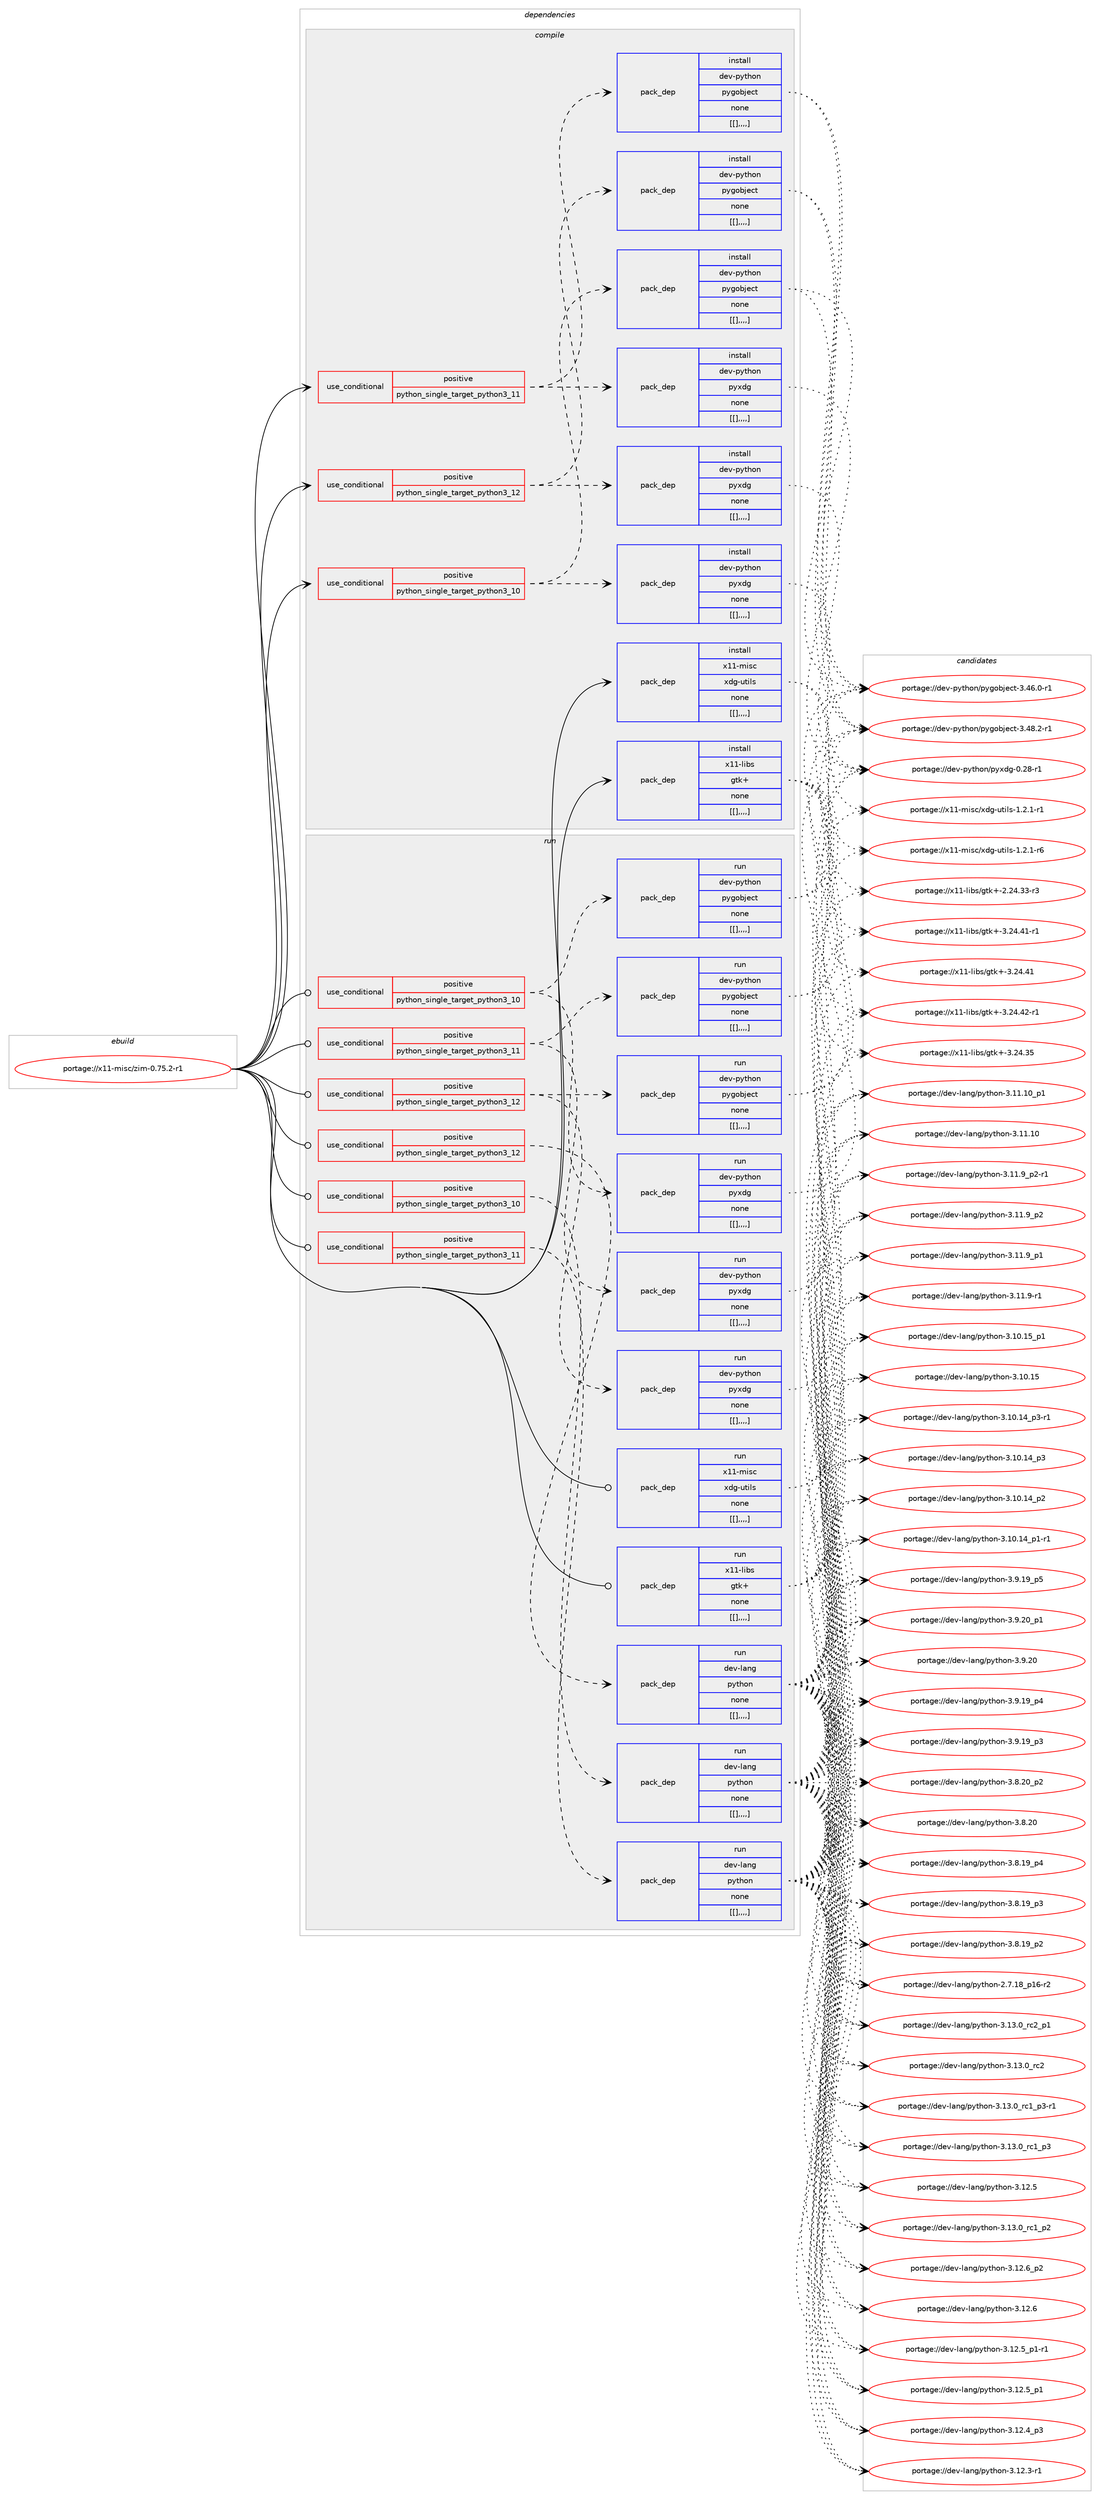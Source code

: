 digraph prolog {

# *************
# Graph options
# *************

newrank=true;
concentrate=true;
compound=true;
graph [rankdir=LR,fontname=Helvetica,fontsize=10,ranksep=1.5];#, ranksep=2.5, nodesep=0.2];
edge  [arrowhead=vee];
node  [fontname=Helvetica,fontsize=10];

# **********
# The ebuild
# **********

subgraph cluster_leftcol {
color=gray;
label=<<i>ebuild</i>>;
id [label="portage://x11-misc/zim-0.75.2-r1", color=red, width=4, href="../x11-misc/zim-0.75.2-r1.svg"];
}

# ****************
# The dependencies
# ****************

subgraph cluster_midcol {
color=gray;
label=<<i>dependencies</i>>;
subgraph cluster_compile {
fillcolor="#eeeeee";
style=filled;
label=<<i>compile</i>>;
subgraph cond128203 {
dependency478995 [label=<<TABLE BORDER="0" CELLBORDER="1" CELLSPACING="0" CELLPADDING="4"><TR><TD ROWSPAN="3" CELLPADDING="10">use_conditional</TD></TR><TR><TD>positive</TD></TR><TR><TD>python_single_target_python3_10</TD></TR></TABLE>>, shape=none, color=red];
subgraph pack347352 {
dependency478996 [label=<<TABLE BORDER="0" CELLBORDER="1" CELLSPACING="0" CELLPADDING="4" WIDTH="220"><TR><TD ROWSPAN="6" CELLPADDING="30">pack_dep</TD></TR><TR><TD WIDTH="110">install</TD></TR><TR><TD>dev-python</TD></TR><TR><TD>pygobject</TD></TR><TR><TD>none</TD></TR><TR><TD>[[],,,,]</TD></TR></TABLE>>, shape=none, color=blue];
}
dependency478995:e -> dependency478996:w [weight=20,style="dashed",arrowhead="vee"];
subgraph pack347353 {
dependency478997 [label=<<TABLE BORDER="0" CELLBORDER="1" CELLSPACING="0" CELLPADDING="4" WIDTH="220"><TR><TD ROWSPAN="6" CELLPADDING="30">pack_dep</TD></TR><TR><TD WIDTH="110">install</TD></TR><TR><TD>dev-python</TD></TR><TR><TD>pyxdg</TD></TR><TR><TD>none</TD></TR><TR><TD>[[],,,,]</TD></TR></TABLE>>, shape=none, color=blue];
}
dependency478995:e -> dependency478997:w [weight=20,style="dashed",arrowhead="vee"];
}
id:e -> dependency478995:w [weight=20,style="solid",arrowhead="vee"];
subgraph cond128204 {
dependency478998 [label=<<TABLE BORDER="0" CELLBORDER="1" CELLSPACING="0" CELLPADDING="4"><TR><TD ROWSPAN="3" CELLPADDING="10">use_conditional</TD></TR><TR><TD>positive</TD></TR><TR><TD>python_single_target_python3_11</TD></TR></TABLE>>, shape=none, color=red];
subgraph pack347354 {
dependency478999 [label=<<TABLE BORDER="0" CELLBORDER="1" CELLSPACING="0" CELLPADDING="4" WIDTH="220"><TR><TD ROWSPAN="6" CELLPADDING="30">pack_dep</TD></TR><TR><TD WIDTH="110">install</TD></TR><TR><TD>dev-python</TD></TR><TR><TD>pygobject</TD></TR><TR><TD>none</TD></TR><TR><TD>[[],,,,]</TD></TR></TABLE>>, shape=none, color=blue];
}
dependency478998:e -> dependency478999:w [weight=20,style="dashed",arrowhead="vee"];
subgraph pack347355 {
dependency479000 [label=<<TABLE BORDER="0" CELLBORDER="1" CELLSPACING="0" CELLPADDING="4" WIDTH="220"><TR><TD ROWSPAN="6" CELLPADDING="30">pack_dep</TD></TR><TR><TD WIDTH="110">install</TD></TR><TR><TD>dev-python</TD></TR><TR><TD>pyxdg</TD></TR><TR><TD>none</TD></TR><TR><TD>[[],,,,]</TD></TR></TABLE>>, shape=none, color=blue];
}
dependency478998:e -> dependency479000:w [weight=20,style="dashed",arrowhead="vee"];
}
id:e -> dependency478998:w [weight=20,style="solid",arrowhead="vee"];
subgraph cond128205 {
dependency479001 [label=<<TABLE BORDER="0" CELLBORDER="1" CELLSPACING="0" CELLPADDING="4"><TR><TD ROWSPAN="3" CELLPADDING="10">use_conditional</TD></TR><TR><TD>positive</TD></TR><TR><TD>python_single_target_python3_12</TD></TR></TABLE>>, shape=none, color=red];
subgraph pack347356 {
dependency479002 [label=<<TABLE BORDER="0" CELLBORDER="1" CELLSPACING="0" CELLPADDING="4" WIDTH="220"><TR><TD ROWSPAN="6" CELLPADDING="30">pack_dep</TD></TR><TR><TD WIDTH="110">install</TD></TR><TR><TD>dev-python</TD></TR><TR><TD>pygobject</TD></TR><TR><TD>none</TD></TR><TR><TD>[[],,,,]</TD></TR></TABLE>>, shape=none, color=blue];
}
dependency479001:e -> dependency479002:w [weight=20,style="dashed",arrowhead="vee"];
subgraph pack347357 {
dependency479003 [label=<<TABLE BORDER="0" CELLBORDER="1" CELLSPACING="0" CELLPADDING="4" WIDTH="220"><TR><TD ROWSPAN="6" CELLPADDING="30">pack_dep</TD></TR><TR><TD WIDTH="110">install</TD></TR><TR><TD>dev-python</TD></TR><TR><TD>pyxdg</TD></TR><TR><TD>none</TD></TR><TR><TD>[[],,,,]</TD></TR></TABLE>>, shape=none, color=blue];
}
dependency479001:e -> dependency479003:w [weight=20,style="dashed",arrowhead="vee"];
}
id:e -> dependency479001:w [weight=20,style="solid",arrowhead="vee"];
subgraph pack347358 {
dependency479004 [label=<<TABLE BORDER="0" CELLBORDER="1" CELLSPACING="0" CELLPADDING="4" WIDTH="220"><TR><TD ROWSPAN="6" CELLPADDING="30">pack_dep</TD></TR><TR><TD WIDTH="110">install</TD></TR><TR><TD>x11-libs</TD></TR><TR><TD>gtk+</TD></TR><TR><TD>none</TD></TR><TR><TD>[[],,,,]</TD></TR></TABLE>>, shape=none, color=blue];
}
id:e -> dependency479004:w [weight=20,style="solid",arrowhead="vee"];
subgraph pack347359 {
dependency479005 [label=<<TABLE BORDER="0" CELLBORDER="1" CELLSPACING="0" CELLPADDING="4" WIDTH="220"><TR><TD ROWSPAN="6" CELLPADDING="30">pack_dep</TD></TR><TR><TD WIDTH="110">install</TD></TR><TR><TD>x11-misc</TD></TR><TR><TD>xdg-utils</TD></TR><TR><TD>none</TD></TR><TR><TD>[[],,,,]</TD></TR></TABLE>>, shape=none, color=blue];
}
id:e -> dependency479005:w [weight=20,style="solid",arrowhead="vee"];
}
subgraph cluster_compileandrun {
fillcolor="#eeeeee";
style=filled;
label=<<i>compile and run</i>>;
}
subgraph cluster_run {
fillcolor="#eeeeee";
style=filled;
label=<<i>run</i>>;
subgraph cond128206 {
dependency479006 [label=<<TABLE BORDER="0" CELLBORDER="1" CELLSPACING="0" CELLPADDING="4"><TR><TD ROWSPAN="3" CELLPADDING="10">use_conditional</TD></TR><TR><TD>positive</TD></TR><TR><TD>python_single_target_python3_10</TD></TR></TABLE>>, shape=none, color=red];
subgraph pack347360 {
dependency479007 [label=<<TABLE BORDER="0" CELLBORDER="1" CELLSPACING="0" CELLPADDING="4" WIDTH="220"><TR><TD ROWSPAN="6" CELLPADDING="30">pack_dep</TD></TR><TR><TD WIDTH="110">run</TD></TR><TR><TD>dev-lang</TD></TR><TR><TD>python</TD></TR><TR><TD>none</TD></TR><TR><TD>[[],,,,]</TD></TR></TABLE>>, shape=none, color=blue];
}
dependency479006:e -> dependency479007:w [weight=20,style="dashed",arrowhead="vee"];
}
id:e -> dependency479006:w [weight=20,style="solid",arrowhead="odot"];
subgraph cond128207 {
dependency479008 [label=<<TABLE BORDER="0" CELLBORDER="1" CELLSPACING="0" CELLPADDING="4"><TR><TD ROWSPAN="3" CELLPADDING="10">use_conditional</TD></TR><TR><TD>positive</TD></TR><TR><TD>python_single_target_python3_10</TD></TR></TABLE>>, shape=none, color=red];
subgraph pack347361 {
dependency479009 [label=<<TABLE BORDER="0" CELLBORDER="1" CELLSPACING="0" CELLPADDING="4" WIDTH="220"><TR><TD ROWSPAN="6" CELLPADDING="30">pack_dep</TD></TR><TR><TD WIDTH="110">run</TD></TR><TR><TD>dev-python</TD></TR><TR><TD>pygobject</TD></TR><TR><TD>none</TD></TR><TR><TD>[[],,,,]</TD></TR></TABLE>>, shape=none, color=blue];
}
dependency479008:e -> dependency479009:w [weight=20,style="dashed",arrowhead="vee"];
subgraph pack347362 {
dependency479010 [label=<<TABLE BORDER="0" CELLBORDER="1" CELLSPACING="0" CELLPADDING="4" WIDTH="220"><TR><TD ROWSPAN="6" CELLPADDING="30">pack_dep</TD></TR><TR><TD WIDTH="110">run</TD></TR><TR><TD>dev-python</TD></TR><TR><TD>pyxdg</TD></TR><TR><TD>none</TD></TR><TR><TD>[[],,,,]</TD></TR></TABLE>>, shape=none, color=blue];
}
dependency479008:e -> dependency479010:w [weight=20,style="dashed",arrowhead="vee"];
}
id:e -> dependency479008:w [weight=20,style="solid",arrowhead="odot"];
subgraph cond128208 {
dependency479011 [label=<<TABLE BORDER="0" CELLBORDER="1" CELLSPACING="0" CELLPADDING="4"><TR><TD ROWSPAN="3" CELLPADDING="10">use_conditional</TD></TR><TR><TD>positive</TD></TR><TR><TD>python_single_target_python3_11</TD></TR></TABLE>>, shape=none, color=red];
subgraph pack347363 {
dependency479012 [label=<<TABLE BORDER="0" CELLBORDER="1" CELLSPACING="0" CELLPADDING="4" WIDTH="220"><TR><TD ROWSPAN="6" CELLPADDING="30">pack_dep</TD></TR><TR><TD WIDTH="110">run</TD></TR><TR><TD>dev-lang</TD></TR><TR><TD>python</TD></TR><TR><TD>none</TD></TR><TR><TD>[[],,,,]</TD></TR></TABLE>>, shape=none, color=blue];
}
dependency479011:e -> dependency479012:w [weight=20,style="dashed",arrowhead="vee"];
}
id:e -> dependency479011:w [weight=20,style="solid",arrowhead="odot"];
subgraph cond128209 {
dependency479013 [label=<<TABLE BORDER="0" CELLBORDER="1" CELLSPACING="0" CELLPADDING="4"><TR><TD ROWSPAN="3" CELLPADDING="10">use_conditional</TD></TR><TR><TD>positive</TD></TR><TR><TD>python_single_target_python3_11</TD></TR></TABLE>>, shape=none, color=red];
subgraph pack347364 {
dependency479014 [label=<<TABLE BORDER="0" CELLBORDER="1" CELLSPACING="0" CELLPADDING="4" WIDTH="220"><TR><TD ROWSPAN="6" CELLPADDING="30">pack_dep</TD></TR><TR><TD WIDTH="110">run</TD></TR><TR><TD>dev-python</TD></TR><TR><TD>pygobject</TD></TR><TR><TD>none</TD></TR><TR><TD>[[],,,,]</TD></TR></TABLE>>, shape=none, color=blue];
}
dependency479013:e -> dependency479014:w [weight=20,style="dashed",arrowhead="vee"];
subgraph pack347365 {
dependency479015 [label=<<TABLE BORDER="0" CELLBORDER="1" CELLSPACING="0" CELLPADDING="4" WIDTH="220"><TR><TD ROWSPAN="6" CELLPADDING="30">pack_dep</TD></TR><TR><TD WIDTH="110">run</TD></TR><TR><TD>dev-python</TD></TR><TR><TD>pyxdg</TD></TR><TR><TD>none</TD></TR><TR><TD>[[],,,,]</TD></TR></TABLE>>, shape=none, color=blue];
}
dependency479013:e -> dependency479015:w [weight=20,style="dashed",arrowhead="vee"];
}
id:e -> dependency479013:w [weight=20,style="solid",arrowhead="odot"];
subgraph cond128210 {
dependency479016 [label=<<TABLE BORDER="0" CELLBORDER="1" CELLSPACING="0" CELLPADDING="4"><TR><TD ROWSPAN="3" CELLPADDING="10">use_conditional</TD></TR><TR><TD>positive</TD></TR><TR><TD>python_single_target_python3_12</TD></TR></TABLE>>, shape=none, color=red];
subgraph pack347366 {
dependency479017 [label=<<TABLE BORDER="0" CELLBORDER="1" CELLSPACING="0" CELLPADDING="4" WIDTH="220"><TR><TD ROWSPAN="6" CELLPADDING="30">pack_dep</TD></TR><TR><TD WIDTH="110">run</TD></TR><TR><TD>dev-lang</TD></TR><TR><TD>python</TD></TR><TR><TD>none</TD></TR><TR><TD>[[],,,,]</TD></TR></TABLE>>, shape=none, color=blue];
}
dependency479016:e -> dependency479017:w [weight=20,style="dashed",arrowhead="vee"];
}
id:e -> dependency479016:w [weight=20,style="solid",arrowhead="odot"];
subgraph cond128211 {
dependency479018 [label=<<TABLE BORDER="0" CELLBORDER="1" CELLSPACING="0" CELLPADDING="4"><TR><TD ROWSPAN="3" CELLPADDING="10">use_conditional</TD></TR><TR><TD>positive</TD></TR><TR><TD>python_single_target_python3_12</TD></TR></TABLE>>, shape=none, color=red];
subgraph pack347367 {
dependency479019 [label=<<TABLE BORDER="0" CELLBORDER="1" CELLSPACING="0" CELLPADDING="4" WIDTH="220"><TR><TD ROWSPAN="6" CELLPADDING="30">pack_dep</TD></TR><TR><TD WIDTH="110">run</TD></TR><TR><TD>dev-python</TD></TR><TR><TD>pygobject</TD></TR><TR><TD>none</TD></TR><TR><TD>[[],,,,]</TD></TR></TABLE>>, shape=none, color=blue];
}
dependency479018:e -> dependency479019:w [weight=20,style="dashed",arrowhead="vee"];
subgraph pack347368 {
dependency479020 [label=<<TABLE BORDER="0" CELLBORDER="1" CELLSPACING="0" CELLPADDING="4" WIDTH="220"><TR><TD ROWSPAN="6" CELLPADDING="30">pack_dep</TD></TR><TR><TD WIDTH="110">run</TD></TR><TR><TD>dev-python</TD></TR><TR><TD>pyxdg</TD></TR><TR><TD>none</TD></TR><TR><TD>[[],,,,]</TD></TR></TABLE>>, shape=none, color=blue];
}
dependency479018:e -> dependency479020:w [weight=20,style="dashed",arrowhead="vee"];
}
id:e -> dependency479018:w [weight=20,style="solid",arrowhead="odot"];
subgraph pack347369 {
dependency479021 [label=<<TABLE BORDER="0" CELLBORDER="1" CELLSPACING="0" CELLPADDING="4" WIDTH="220"><TR><TD ROWSPAN="6" CELLPADDING="30">pack_dep</TD></TR><TR><TD WIDTH="110">run</TD></TR><TR><TD>x11-libs</TD></TR><TR><TD>gtk+</TD></TR><TR><TD>none</TD></TR><TR><TD>[[],,,,]</TD></TR></TABLE>>, shape=none, color=blue];
}
id:e -> dependency479021:w [weight=20,style="solid",arrowhead="odot"];
subgraph pack347370 {
dependency479022 [label=<<TABLE BORDER="0" CELLBORDER="1" CELLSPACING="0" CELLPADDING="4" WIDTH="220"><TR><TD ROWSPAN="6" CELLPADDING="30">pack_dep</TD></TR><TR><TD WIDTH="110">run</TD></TR><TR><TD>x11-misc</TD></TR><TR><TD>xdg-utils</TD></TR><TR><TD>none</TD></TR><TR><TD>[[],,,,]</TD></TR></TABLE>>, shape=none, color=blue];
}
id:e -> dependency479022:w [weight=20,style="solid",arrowhead="odot"];
}
}

# **************
# The candidates
# **************

subgraph cluster_choices {
rank=same;
color=gray;
label=<<i>candidates</i>>;

subgraph choice347352 {
color=black;
nodesep=1;
choice10010111845112121116104111110471121211031119810610199116455146525646504511449 [label="portage://dev-python/pygobject-3.48.2-r1", color=red, width=4,href="../dev-python/pygobject-3.48.2-r1.svg"];
choice10010111845112121116104111110471121211031119810610199116455146525446484511449 [label="portage://dev-python/pygobject-3.46.0-r1", color=red, width=4,href="../dev-python/pygobject-3.46.0-r1.svg"];
dependency478996:e -> choice10010111845112121116104111110471121211031119810610199116455146525646504511449:w [style=dotted,weight="100"];
dependency478996:e -> choice10010111845112121116104111110471121211031119810610199116455146525446484511449:w [style=dotted,weight="100"];
}
subgraph choice347353 {
color=black;
nodesep=1;
choice100101118451121211161041111104711212112010010345484650564511449 [label="portage://dev-python/pyxdg-0.28-r1", color=red, width=4,href="../dev-python/pyxdg-0.28-r1.svg"];
dependency478997:e -> choice100101118451121211161041111104711212112010010345484650564511449:w [style=dotted,weight="100"];
}
subgraph choice347354 {
color=black;
nodesep=1;
choice10010111845112121116104111110471121211031119810610199116455146525646504511449 [label="portage://dev-python/pygobject-3.48.2-r1", color=red, width=4,href="../dev-python/pygobject-3.48.2-r1.svg"];
choice10010111845112121116104111110471121211031119810610199116455146525446484511449 [label="portage://dev-python/pygobject-3.46.0-r1", color=red, width=4,href="../dev-python/pygobject-3.46.0-r1.svg"];
dependency478999:e -> choice10010111845112121116104111110471121211031119810610199116455146525646504511449:w [style=dotted,weight="100"];
dependency478999:e -> choice10010111845112121116104111110471121211031119810610199116455146525446484511449:w [style=dotted,weight="100"];
}
subgraph choice347355 {
color=black;
nodesep=1;
choice100101118451121211161041111104711212112010010345484650564511449 [label="portage://dev-python/pyxdg-0.28-r1", color=red, width=4,href="../dev-python/pyxdg-0.28-r1.svg"];
dependency479000:e -> choice100101118451121211161041111104711212112010010345484650564511449:w [style=dotted,weight="100"];
}
subgraph choice347356 {
color=black;
nodesep=1;
choice10010111845112121116104111110471121211031119810610199116455146525646504511449 [label="portage://dev-python/pygobject-3.48.2-r1", color=red, width=4,href="../dev-python/pygobject-3.48.2-r1.svg"];
choice10010111845112121116104111110471121211031119810610199116455146525446484511449 [label="portage://dev-python/pygobject-3.46.0-r1", color=red, width=4,href="../dev-python/pygobject-3.46.0-r1.svg"];
dependency479002:e -> choice10010111845112121116104111110471121211031119810610199116455146525646504511449:w [style=dotted,weight="100"];
dependency479002:e -> choice10010111845112121116104111110471121211031119810610199116455146525446484511449:w [style=dotted,weight="100"];
}
subgraph choice347357 {
color=black;
nodesep=1;
choice100101118451121211161041111104711212112010010345484650564511449 [label="portage://dev-python/pyxdg-0.28-r1", color=red, width=4,href="../dev-python/pyxdg-0.28-r1.svg"];
dependency479003:e -> choice100101118451121211161041111104711212112010010345484650564511449:w [style=dotted,weight="100"];
}
subgraph choice347358 {
color=black;
nodesep=1;
choice12049494510810598115471031161074345514650524652504511449 [label="portage://x11-libs/gtk+-3.24.42-r1", color=red, width=4,href="../x11-libs/gtk+-3.24.42-r1.svg"];
choice12049494510810598115471031161074345514650524652494511449 [label="portage://x11-libs/gtk+-3.24.41-r1", color=red, width=4,href="../x11-libs/gtk+-3.24.41-r1.svg"];
choice1204949451081059811547103116107434551465052465249 [label="portage://x11-libs/gtk+-3.24.41", color=red, width=4,href="../x11-libs/gtk+-3.24.41.svg"];
choice1204949451081059811547103116107434551465052465153 [label="portage://x11-libs/gtk+-3.24.35", color=red, width=4,href="../x11-libs/gtk+-3.24.35.svg"];
choice12049494510810598115471031161074345504650524651514511451 [label="portage://x11-libs/gtk+-2.24.33-r3", color=red, width=4,href="../x11-libs/gtk+-2.24.33-r3.svg"];
dependency479004:e -> choice12049494510810598115471031161074345514650524652504511449:w [style=dotted,weight="100"];
dependency479004:e -> choice12049494510810598115471031161074345514650524652494511449:w [style=dotted,weight="100"];
dependency479004:e -> choice1204949451081059811547103116107434551465052465249:w [style=dotted,weight="100"];
dependency479004:e -> choice1204949451081059811547103116107434551465052465153:w [style=dotted,weight="100"];
dependency479004:e -> choice12049494510810598115471031161074345504650524651514511451:w [style=dotted,weight="100"];
}
subgraph choice347359 {
color=black;
nodesep=1;
choice1204949451091051159947120100103451171161051081154549465046494511454 [label="portage://x11-misc/xdg-utils-1.2.1-r6", color=red, width=4,href="../x11-misc/xdg-utils-1.2.1-r6.svg"];
choice1204949451091051159947120100103451171161051081154549465046494511449 [label="portage://x11-misc/xdg-utils-1.2.1-r1", color=red, width=4,href="../x11-misc/xdg-utils-1.2.1-r1.svg"];
dependency479005:e -> choice1204949451091051159947120100103451171161051081154549465046494511454:w [style=dotted,weight="100"];
dependency479005:e -> choice1204949451091051159947120100103451171161051081154549465046494511449:w [style=dotted,weight="100"];
}
subgraph choice347360 {
color=black;
nodesep=1;
choice100101118451089711010347112121116104111110455146495146489511499509511249 [label="portage://dev-lang/python-3.13.0_rc2_p1", color=red, width=4,href="../dev-lang/python-3.13.0_rc2_p1.svg"];
choice10010111845108971101034711212111610411111045514649514648951149950 [label="portage://dev-lang/python-3.13.0_rc2", color=red, width=4,href="../dev-lang/python-3.13.0_rc2.svg"];
choice1001011184510897110103471121211161041111104551464951464895114994995112514511449 [label="portage://dev-lang/python-3.13.0_rc1_p3-r1", color=red, width=4,href="../dev-lang/python-3.13.0_rc1_p3-r1.svg"];
choice100101118451089711010347112121116104111110455146495146489511499499511251 [label="portage://dev-lang/python-3.13.0_rc1_p3", color=red, width=4,href="../dev-lang/python-3.13.0_rc1_p3.svg"];
choice100101118451089711010347112121116104111110455146495146489511499499511250 [label="portage://dev-lang/python-3.13.0_rc1_p2", color=red, width=4,href="../dev-lang/python-3.13.0_rc1_p2.svg"];
choice100101118451089711010347112121116104111110455146495046549511250 [label="portage://dev-lang/python-3.12.6_p2", color=red, width=4,href="../dev-lang/python-3.12.6_p2.svg"];
choice10010111845108971101034711212111610411111045514649504654 [label="portage://dev-lang/python-3.12.6", color=red, width=4,href="../dev-lang/python-3.12.6.svg"];
choice1001011184510897110103471121211161041111104551464950465395112494511449 [label="portage://dev-lang/python-3.12.5_p1-r1", color=red, width=4,href="../dev-lang/python-3.12.5_p1-r1.svg"];
choice100101118451089711010347112121116104111110455146495046539511249 [label="portage://dev-lang/python-3.12.5_p1", color=red, width=4,href="../dev-lang/python-3.12.5_p1.svg"];
choice10010111845108971101034711212111610411111045514649504653 [label="portage://dev-lang/python-3.12.5", color=red, width=4,href="../dev-lang/python-3.12.5.svg"];
choice100101118451089711010347112121116104111110455146495046529511251 [label="portage://dev-lang/python-3.12.4_p3", color=red, width=4,href="../dev-lang/python-3.12.4_p3.svg"];
choice100101118451089711010347112121116104111110455146495046514511449 [label="portage://dev-lang/python-3.12.3-r1", color=red, width=4,href="../dev-lang/python-3.12.3-r1.svg"];
choice10010111845108971101034711212111610411111045514649494649489511249 [label="portage://dev-lang/python-3.11.10_p1", color=red, width=4,href="../dev-lang/python-3.11.10_p1.svg"];
choice1001011184510897110103471121211161041111104551464949464948 [label="portage://dev-lang/python-3.11.10", color=red, width=4,href="../dev-lang/python-3.11.10.svg"];
choice1001011184510897110103471121211161041111104551464949465795112504511449 [label="portage://dev-lang/python-3.11.9_p2-r1", color=red, width=4,href="../dev-lang/python-3.11.9_p2-r1.svg"];
choice100101118451089711010347112121116104111110455146494946579511250 [label="portage://dev-lang/python-3.11.9_p2", color=red, width=4,href="../dev-lang/python-3.11.9_p2.svg"];
choice100101118451089711010347112121116104111110455146494946579511249 [label="portage://dev-lang/python-3.11.9_p1", color=red, width=4,href="../dev-lang/python-3.11.9_p1.svg"];
choice100101118451089711010347112121116104111110455146494946574511449 [label="portage://dev-lang/python-3.11.9-r1", color=red, width=4,href="../dev-lang/python-3.11.9-r1.svg"];
choice10010111845108971101034711212111610411111045514649484649539511249 [label="portage://dev-lang/python-3.10.15_p1", color=red, width=4,href="../dev-lang/python-3.10.15_p1.svg"];
choice1001011184510897110103471121211161041111104551464948464953 [label="portage://dev-lang/python-3.10.15", color=red, width=4,href="../dev-lang/python-3.10.15.svg"];
choice100101118451089711010347112121116104111110455146494846495295112514511449 [label="portage://dev-lang/python-3.10.14_p3-r1", color=red, width=4,href="../dev-lang/python-3.10.14_p3-r1.svg"];
choice10010111845108971101034711212111610411111045514649484649529511251 [label="portage://dev-lang/python-3.10.14_p3", color=red, width=4,href="../dev-lang/python-3.10.14_p3.svg"];
choice10010111845108971101034711212111610411111045514649484649529511250 [label="portage://dev-lang/python-3.10.14_p2", color=red, width=4,href="../dev-lang/python-3.10.14_p2.svg"];
choice100101118451089711010347112121116104111110455146494846495295112494511449 [label="portage://dev-lang/python-3.10.14_p1-r1", color=red, width=4,href="../dev-lang/python-3.10.14_p1-r1.svg"];
choice100101118451089711010347112121116104111110455146574650489511249 [label="portage://dev-lang/python-3.9.20_p1", color=red, width=4,href="../dev-lang/python-3.9.20_p1.svg"];
choice10010111845108971101034711212111610411111045514657465048 [label="portage://dev-lang/python-3.9.20", color=red, width=4,href="../dev-lang/python-3.9.20.svg"];
choice100101118451089711010347112121116104111110455146574649579511253 [label="portage://dev-lang/python-3.9.19_p5", color=red, width=4,href="../dev-lang/python-3.9.19_p5.svg"];
choice100101118451089711010347112121116104111110455146574649579511252 [label="portage://dev-lang/python-3.9.19_p4", color=red, width=4,href="../dev-lang/python-3.9.19_p4.svg"];
choice100101118451089711010347112121116104111110455146574649579511251 [label="portage://dev-lang/python-3.9.19_p3", color=red, width=4,href="../dev-lang/python-3.9.19_p3.svg"];
choice100101118451089711010347112121116104111110455146564650489511250 [label="portage://dev-lang/python-3.8.20_p2", color=red, width=4,href="../dev-lang/python-3.8.20_p2.svg"];
choice10010111845108971101034711212111610411111045514656465048 [label="portage://dev-lang/python-3.8.20", color=red, width=4,href="../dev-lang/python-3.8.20.svg"];
choice100101118451089711010347112121116104111110455146564649579511252 [label="portage://dev-lang/python-3.8.19_p4", color=red, width=4,href="../dev-lang/python-3.8.19_p4.svg"];
choice100101118451089711010347112121116104111110455146564649579511251 [label="portage://dev-lang/python-3.8.19_p3", color=red, width=4,href="../dev-lang/python-3.8.19_p3.svg"];
choice100101118451089711010347112121116104111110455146564649579511250 [label="portage://dev-lang/python-3.8.19_p2", color=red, width=4,href="../dev-lang/python-3.8.19_p2.svg"];
choice100101118451089711010347112121116104111110455046554649569511249544511450 [label="portage://dev-lang/python-2.7.18_p16-r2", color=red, width=4,href="../dev-lang/python-2.7.18_p16-r2.svg"];
dependency479007:e -> choice100101118451089711010347112121116104111110455146495146489511499509511249:w [style=dotted,weight="100"];
dependency479007:e -> choice10010111845108971101034711212111610411111045514649514648951149950:w [style=dotted,weight="100"];
dependency479007:e -> choice1001011184510897110103471121211161041111104551464951464895114994995112514511449:w [style=dotted,weight="100"];
dependency479007:e -> choice100101118451089711010347112121116104111110455146495146489511499499511251:w [style=dotted,weight="100"];
dependency479007:e -> choice100101118451089711010347112121116104111110455146495146489511499499511250:w [style=dotted,weight="100"];
dependency479007:e -> choice100101118451089711010347112121116104111110455146495046549511250:w [style=dotted,weight="100"];
dependency479007:e -> choice10010111845108971101034711212111610411111045514649504654:w [style=dotted,weight="100"];
dependency479007:e -> choice1001011184510897110103471121211161041111104551464950465395112494511449:w [style=dotted,weight="100"];
dependency479007:e -> choice100101118451089711010347112121116104111110455146495046539511249:w [style=dotted,weight="100"];
dependency479007:e -> choice10010111845108971101034711212111610411111045514649504653:w [style=dotted,weight="100"];
dependency479007:e -> choice100101118451089711010347112121116104111110455146495046529511251:w [style=dotted,weight="100"];
dependency479007:e -> choice100101118451089711010347112121116104111110455146495046514511449:w [style=dotted,weight="100"];
dependency479007:e -> choice10010111845108971101034711212111610411111045514649494649489511249:w [style=dotted,weight="100"];
dependency479007:e -> choice1001011184510897110103471121211161041111104551464949464948:w [style=dotted,weight="100"];
dependency479007:e -> choice1001011184510897110103471121211161041111104551464949465795112504511449:w [style=dotted,weight="100"];
dependency479007:e -> choice100101118451089711010347112121116104111110455146494946579511250:w [style=dotted,weight="100"];
dependency479007:e -> choice100101118451089711010347112121116104111110455146494946579511249:w [style=dotted,weight="100"];
dependency479007:e -> choice100101118451089711010347112121116104111110455146494946574511449:w [style=dotted,weight="100"];
dependency479007:e -> choice10010111845108971101034711212111610411111045514649484649539511249:w [style=dotted,weight="100"];
dependency479007:e -> choice1001011184510897110103471121211161041111104551464948464953:w [style=dotted,weight="100"];
dependency479007:e -> choice100101118451089711010347112121116104111110455146494846495295112514511449:w [style=dotted,weight="100"];
dependency479007:e -> choice10010111845108971101034711212111610411111045514649484649529511251:w [style=dotted,weight="100"];
dependency479007:e -> choice10010111845108971101034711212111610411111045514649484649529511250:w [style=dotted,weight="100"];
dependency479007:e -> choice100101118451089711010347112121116104111110455146494846495295112494511449:w [style=dotted,weight="100"];
dependency479007:e -> choice100101118451089711010347112121116104111110455146574650489511249:w [style=dotted,weight="100"];
dependency479007:e -> choice10010111845108971101034711212111610411111045514657465048:w [style=dotted,weight="100"];
dependency479007:e -> choice100101118451089711010347112121116104111110455146574649579511253:w [style=dotted,weight="100"];
dependency479007:e -> choice100101118451089711010347112121116104111110455146574649579511252:w [style=dotted,weight="100"];
dependency479007:e -> choice100101118451089711010347112121116104111110455146574649579511251:w [style=dotted,weight="100"];
dependency479007:e -> choice100101118451089711010347112121116104111110455146564650489511250:w [style=dotted,weight="100"];
dependency479007:e -> choice10010111845108971101034711212111610411111045514656465048:w [style=dotted,weight="100"];
dependency479007:e -> choice100101118451089711010347112121116104111110455146564649579511252:w [style=dotted,weight="100"];
dependency479007:e -> choice100101118451089711010347112121116104111110455146564649579511251:w [style=dotted,weight="100"];
dependency479007:e -> choice100101118451089711010347112121116104111110455146564649579511250:w [style=dotted,weight="100"];
dependency479007:e -> choice100101118451089711010347112121116104111110455046554649569511249544511450:w [style=dotted,weight="100"];
}
subgraph choice347361 {
color=black;
nodesep=1;
choice10010111845112121116104111110471121211031119810610199116455146525646504511449 [label="portage://dev-python/pygobject-3.48.2-r1", color=red, width=4,href="../dev-python/pygobject-3.48.2-r1.svg"];
choice10010111845112121116104111110471121211031119810610199116455146525446484511449 [label="portage://dev-python/pygobject-3.46.0-r1", color=red, width=4,href="../dev-python/pygobject-3.46.0-r1.svg"];
dependency479009:e -> choice10010111845112121116104111110471121211031119810610199116455146525646504511449:w [style=dotted,weight="100"];
dependency479009:e -> choice10010111845112121116104111110471121211031119810610199116455146525446484511449:w [style=dotted,weight="100"];
}
subgraph choice347362 {
color=black;
nodesep=1;
choice100101118451121211161041111104711212112010010345484650564511449 [label="portage://dev-python/pyxdg-0.28-r1", color=red, width=4,href="../dev-python/pyxdg-0.28-r1.svg"];
dependency479010:e -> choice100101118451121211161041111104711212112010010345484650564511449:w [style=dotted,weight="100"];
}
subgraph choice347363 {
color=black;
nodesep=1;
choice100101118451089711010347112121116104111110455146495146489511499509511249 [label="portage://dev-lang/python-3.13.0_rc2_p1", color=red, width=4,href="../dev-lang/python-3.13.0_rc2_p1.svg"];
choice10010111845108971101034711212111610411111045514649514648951149950 [label="portage://dev-lang/python-3.13.0_rc2", color=red, width=4,href="../dev-lang/python-3.13.0_rc2.svg"];
choice1001011184510897110103471121211161041111104551464951464895114994995112514511449 [label="portage://dev-lang/python-3.13.0_rc1_p3-r1", color=red, width=4,href="../dev-lang/python-3.13.0_rc1_p3-r1.svg"];
choice100101118451089711010347112121116104111110455146495146489511499499511251 [label="portage://dev-lang/python-3.13.0_rc1_p3", color=red, width=4,href="../dev-lang/python-3.13.0_rc1_p3.svg"];
choice100101118451089711010347112121116104111110455146495146489511499499511250 [label="portage://dev-lang/python-3.13.0_rc1_p2", color=red, width=4,href="../dev-lang/python-3.13.0_rc1_p2.svg"];
choice100101118451089711010347112121116104111110455146495046549511250 [label="portage://dev-lang/python-3.12.6_p2", color=red, width=4,href="../dev-lang/python-3.12.6_p2.svg"];
choice10010111845108971101034711212111610411111045514649504654 [label="portage://dev-lang/python-3.12.6", color=red, width=4,href="../dev-lang/python-3.12.6.svg"];
choice1001011184510897110103471121211161041111104551464950465395112494511449 [label="portage://dev-lang/python-3.12.5_p1-r1", color=red, width=4,href="../dev-lang/python-3.12.5_p1-r1.svg"];
choice100101118451089711010347112121116104111110455146495046539511249 [label="portage://dev-lang/python-3.12.5_p1", color=red, width=4,href="../dev-lang/python-3.12.5_p1.svg"];
choice10010111845108971101034711212111610411111045514649504653 [label="portage://dev-lang/python-3.12.5", color=red, width=4,href="../dev-lang/python-3.12.5.svg"];
choice100101118451089711010347112121116104111110455146495046529511251 [label="portage://dev-lang/python-3.12.4_p3", color=red, width=4,href="../dev-lang/python-3.12.4_p3.svg"];
choice100101118451089711010347112121116104111110455146495046514511449 [label="portage://dev-lang/python-3.12.3-r1", color=red, width=4,href="../dev-lang/python-3.12.3-r1.svg"];
choice10010111845108971101034711212111610411111045514649494649489511249 [label="portage://dev-lang/python-3.11.10_p1", color=red, width=4,href="../dev-lang/python-3.11.10_p1.svg"];
choice1001011184510897110103471121211161041111104551464949464948 [label="portage://dev-lang/python-3.11.10", color=red, width=4,href="../dev-lang/python-3.11.10.svg"];
choice1001011184510897110103471121211161041111104551464949465795112504511449 [label="portage://dev-lang/python-3.11.9_p2-r1", color=red, width=4,href="../dev-lang/python-3.11.9_p2-r1.svg"];
choice100101118451089711010347112121116104111110455146494946579511250 [label="portage://dev-lang/python-3.11.9_p2", color=red, width=4,href="../dev-lang/python-3.11.9_p2.svg"];
choice100101118451089711010347112121116104111110455146494946579511249 [label="portage://dev-lang/python-3.11.9_p1", color=red, width=4,href="../dev-lang/python-3.11.9_p1.svg"];
choice100101118451089711010347112121116104111110455146494946574511449 [label="portage://dev-lang/python-3.11.9-r1", color=red, width=4,href="../dev-lang/python-3.11.9-r1.svg"];
choice10010111845108971101034711212111610411111045514649484649539511249 [label="portage://dev-lang/python-3.10.15_p1", color=red, width=4,href="../dev-lang/python-3.10.15_p1.svg"];
choice1001011184510897110103471121211161041111104551464948464953 [label="portage://dev-lang/python-3.10.15", color=red, width=4,href="../dev-lang/python-3.10.15.svg"];
choice100101118451089711010347112121116104111110455146494846495295112514511449 [label="portage://dev-lang/python-3.10.14_p3-r1", color=red, width=4,href="../dev-lang/python-3.10.14_p3-r1.svg"];
choice10010111845108971101034711212111610411111045514649484649529511251 [label="portage://dev-lang/python-3.10.14_p3", color=red, width=4,href="../dev-lang/python-3.10.14_p3.svg"];
choice10010111845108971101034711212111610411111045514649484649529511250 [label="portage://dev-lang/python-3.10.14_p2", color=red, width=4,href="../dev-lang/python-3.10.14_p2.svg"];
choice100101118451089711010347112121116104111110455146494846495295112494511449 [label="portage://dev-lang/python-3.10.14_p1-r1", color=red, width=4,href="../dev-lang/python-3.10.14_p1-r1.svg"];
choice100101118451089711010347112121116104111110455146574650489511249 [label="portage://dev-lang/python-3.9.20_p1", color=red, width=4,href="../dev-lang/python-3.9.20_p1.svg"];
choice10010111845108971101034711212111610411111045514657465048 [label="portage://dev-lang/python-3.9.20", color=red, width=4,href="../dev-lang/python-3.9.20.svg"];
choice100101118451089711010347112121116104111110455146574649579511253 [label="portage://dev-lang/python-3.9.19_p5", color=red, width=4,href="../dev-lang/python-3.9.19_p5.svg"];
choice100101118451089711010347112121116104111110455146574649579511252 [label="portage://dev-lang/python-3.9.19_p4", color=red, width=4,href="../dev-lang/python-3.9.19_p4.svg"];
choice100101118451089711010347112121116104111110455146574649579511251 [label="portage://dev-lang/python-3.9.19_p3", color=red, width=4,href="../dev-lang/python-3.9.19_p3.svg"];
choice100101118451089711010347112121116104111110455146564650489511250 [label="portage://dev-lang/python-3.8.20_p2", color=red, width=4,href="../dev-lang/python-3.8.20_p2.svg"];
choice10010111845108971101034711212111610411111045514656465048 [label="portage://dev-lang/python-3.8.20", color=red, width=4,href="../dev-lang/python-3.8.20.svg"];
choice100101118451089711010347112121116104111110455146564649579511252 [label="portage://dev-lang/python-3.8.19_p4", color=red, width=4,href="../dev-lang/python-3.8.19_p4.svg"];
choice100101118451089711010347112121116104111110455146564649579511251 [label="portage://dev-lang/python-3.8.19_p3", color=red, width=4,href="../dev-lang/python-3.8.19_p3.svg"];
choice100101118451089711010347112121116104111110455146564649579511250 [label="portage://dev-lang/python-3.8.19_p2", color=red, width=4,href="../dev-lang/python-3.8.19_p2.svg"];
choice100101118451089711010347112121116104111110455046554649569511249544511450 [label="portage://dev-lang/python-2.7.18_p16-r2", color=red, width=4,href="../dev-lang/python-2.7.18_p16-r2.svg"];
dependency479012:e -> choice100101118451089711010347112121116104111110455146495146489511499509511249:w [style=dotted,weight="100"];
dependency479012:e -> choice10010111845108971101034711212111610411111045514649514648951149950:w [style=dotted,weight="100"];
dependency479012:e -> choice1001011184510897110103471121211161041111104551464951464895114994995112514511449:w [style=dotted,weight="100"];
dependency479012:e -> choice100101118451089711010347112121116104111110455146495146489511499499511251:w [style=dotted,weight="100"];
dependency479012:e -> choice100101118451089711010347112121116104111110455146495146489511499499511250:w [style=dotted,weight="100"];
dependency479012:e -> choice100101118451089711010347112121116104111110455146495046549511250:w [style=dotted,weight="100"];
dependency479012:e -> choice10010111845108971101034711212111610411111045514649504654:w [style=dotted,weight="100"];
dependency479012:e -> choice1001011184510897110103471121211161041111104551464950465395112494511449:w [style=dotted,weight="100"];
dependency479012:e -> choice100101118451089711010347112121116104111110455146495046539511249:w [style=dotted,weight="100"];
dependency479012:e -> choice10010111845108971101034711212111610411111045514649504653:w [style=dotted,weight="100"];
dependency479012:e -> choice100101118451089711010347112121116104111110455146495046529511251:w [style=dotted,weight="100"];
dependency479012:e -> choice100101118451089711010347112121116104111110455146495046514511449:w [style=dotted,weight="100"];
dependency479012:e -> choice10010111845108971101034711212111610411111045514649494649489511249:w [style=dotted,weight="100"];
dependency479012:e -> choice1001011184510897110103471121211161041111104551464949464948:w [style=dotted,weight="100"];
dependency479012:e -> choice1001011184510897110103471121211161041111104551464949465795112504511449:w [style=dotted,weight="100"];
dependency479012:e -> choice100101118451089711010347112121116104111110455146494946579511250:w [style=dotted,weight="100"];
dependency479012:e -> choice100101118451089711010347112121116104111110455146494946579511249:w [style=dotted,weight="100"];
dependency479012:e -> choice100101118451089711010347112121116104111110455146494946574511449:w [style=dotted,weight="100"];
dependency479012:e -> choice10010111845108971101034711212111610411111045514649484649539511249:w [style=dotted,weight="100"];
dependency479012:e -> choice1001011184510897110103471121211161041111104551464948464953:w [style=dotted,weight="100"];
dependency479012:e -> choice100101118451089711010347112121116104111110455146494846495295112514511449:w [style=dotted,weight="100"];
dependency479012:e -> choice10010111845108971101034711212111610411111045514649484649529511251:w [style=dotted,weight="100"];
dependency479012:e -> choice10010111845108971101034711212111610411111045514649484649529511250:w [style=dotted,weight="100"];
dependency479012:e -> choice100101118451089711010347112121116104111110455146494846495295112494511449:w [style=dotted,weight="100"];
dependency479012:e -> choice100101118451089711010347112121116104111110455146574650489511249:w [style=dotted,weight="100"];
dependency479012:e -> choice10010111845108971101034711212111610411111045514657465048:w [style=dotted,weight="100"];
dependency479012:e -> choice100101118451089711010347112121116104111110455146574649579511253:w [style=dotted,weight="100"];
dependency479012:e -> choice100101118451089711010347112121116104111110455146574649579511252:w [style=dotted,weight="100"];
dependency479012:e -> choice100101118451089711010347112121116104111110455146574649579511251:w [style=dotted,weight="100"];
dependency479012:e -> choice100101118451089711010347112121116104111110455146564650489511250:w [style=dotted,weight="100"];
dependency479012:e -> choice10010111845108971101034711212111610411111045514656465048:w [style=dotted,weight="100"];
dependency479012:e -> choice100101118451089711010347112121116104111110455146564649579511252:w [style=dotted,weight="100"];
dependency479012:e -> choice100101118451089711010347112121116104111110455146564649579511251:w [style=dotted,weight="100"];
dependency479012:e -> choice100101118451089711010347112121116104111110455146564649579511250:w [style=dotted,weight="100"];
dependency479012:e -> choice100101118451089711010347112121116104111110455046554649569511249544511450:w [style=dotted,weight="100"];
}
subgraph choice347364 {
color=black;
nodesep=1;
choice10010111845112121116104111110471121211031119810610199116455146525646504511449 [label="portage://dev-python/pygobject-3.48.2-r1", color=red, width=4,href="../dev-python/pygobject-3.48.2-r1.svg"];
choice10010111845112121116104111110471121211031119810610199116455146525446484511449 [label="portage://dev-python/pygobject-3.46.0-r1", color=red, width=4,href="../dev-python/pygobject-3.46.0-r1.svg"];
dependency479014:e -> choice10010111845112121116104111110471121211031119810610199116455146525646504511449:w [style=dotted,weight="100"];
dependency479014:e -> choice10010111845112121116104111110471121211031119810610199116455146525446484511449:w [style=dotted,weight="100"];
}
subgraph choice347365 {
color=black;
nodesep=1;
choice100101118451121211161041111104711212112010010345484650564511449 [label="portage://dev-python/pyxdg-0.28-r1", color=red, width=4,href="../dev-python/pyxdg-0.28-r1.svg"];
dependency479015:e -> choice100101118451121211161041111104711212112010010345484650564511449:w [style=dotted,weight="100"];
}
subgraph choice347366 {
color=black;
nodesep=1;
choice100101118451089711010347112121116104111110455146495146489511499509511249 [label="portage://dev-lang/python-3.13.0_rc2_p1", color=red, width=4,href="../dev-lang/python-3.13.0_rc2_p1.svg"];
choice10010111845108971101034711212111610411111045514649514648951149950 [label="portage://dev-lang/python-3.13.0_rc2", color=red, width=4,href="../dev-lang/python-3.13.0_rc2.svg"];
choice1001011184510897110103471121211161041111104551464951464895114994995112514511449 [label="portage://dev-lang/python-3.13.0_rc1_p3-r1", color=red, width=4,href="../dev-lang/python-3.13.0_rc1_p3-r1.svg"];
choice100101118451089711010347112121116104111110455146495146489511499499511251 [label="portage://dev-lang/python-3.13.0_rc1_p3", color=red, width=4,href="../dev-lang/python-3.13.0_rc1_p3.svg"];
choice100101118451089711010347112121116104111110455146495146489511499499511250 [label="portage://dev-lang/python-3.13.0_rc1_p2", color=red, width=4,href="../dev-lang/python-3.13.0_rc1_p2.svg"];
choice100101118451089711010347112121116104111110455146495046549511250 [label="portage://dev-lang/python-3.12.6_p2", color=red, width=4,href="../dev-lang/python-3.12.6_p2.svg"];
choice10010111845108971101034711212111610411111045514649504654 [label="portage://dev-lang/python-3.12.6", color=red, width=4,href="../dev-lang/python-3.12.6.svg"];
choice1001011184510897110103471121211161041111104551464950465395112494511449 [label="portage://dev-lang/python-3.12.5_p1-r1", color=red, width=4,href="../dev-lang/python-3.12.5_p1-r1.svg"];
choice100101118451089711010347112121116104111110455146495046539511249 [label="portage://dev-lang/python-3.12.5_p1", color=red, width=4,href="../dev-lang/python-3.12.5_p1.svg"];
choice10010111845108971101034711212111610411111045514649504653 [label="portage://dev-lang/python-3.12.5", color=red, width=4,href="../dev-lang/python-3.12.5.svg"];
choice100101118451089711010347112121116104111110455146495046529511251 [label="portage://dev-lang/python-3.12.4_p3", color=red, width=4,href="../dev-lang/python-3.12.4_p3.svg"];
choice100101118451089711010347112121116104111110455146495046514511449 [label="portage://dev-lang/python-3.12.3-r1", color=red, width=4,href="../dev-lang/python-3.12.3-r1.svg"];
choice10010111845108971101034711212111610411111045514649494649489511249 [label="portage://dev-lang/python-3.11.10_p1", color=red, width=4,href="../dev-lang/python-3.11.10_p1.svg"];
choice1001011184510897110103471121211161041111104551464949464948 [label="portage://dev-lang/python-3.11.10", color=red, width=4,href="../dev-lang/python-3.11.10.svg"];
choice1001011184510897110103471121211161041111104551464949465795112504511449 [label="portage://dev-lang/python-3.11.9_p2-r1", color=red, width=4,href="../dev-lang/python-3.11.9_p2-r1.svg"];
choice100101118451089711010347112121116104111110455146494946579511250 [label="portage://dev-lang/python-3.11.9_p2", color=red, width=4,href="../dev-lang/python-3.11.9_p2.svg"];
choice100101118451089711010347112121116104111110455146494946579511249 [label="portage://dev-lang/python-3.11.9_p1", color=red, width=4,href="../dev-lang/python-3.11.9_p1.svg"];
choice100101118451089711010347112121116104111110455146494946574511449 [label="portage://dev-lang/python-3.11.9-r1", color=red, width=4,href="../dev-lang/python-3.11.9-r1.svg"];
choice10010111845108971101034711212111610411111045514649484649539511249 [label="portage://dev-lang/python-3.10.15_p1", color=red, width=4,href="../dev-lang/python-3.10.15_p1.svg"];
choice1001011184510897110103471121211161041111104551464948464953 [label="portage://dev-lang/python-3.10.15", color=red, width=4,href="../dev-lang/python-3.10.15.svg"];
choice100101118451089711010347112121116104111110455146494846495295112514511449 [label="portage://dev-lang/python-3.10.14_p3-r1", color=red, width=4,href="../dev-lang/python-3.10.14_p3-r1.svg"];
choice10010111845108971101034711212111610411111045514649484649529511251 [label="portage://dev-lang/python-3.10.14_p3", color=red, width=4,href="../dev-lang/python-3.10.14_p3.svg"];
choice10010111845108971101034711212111610411111045514649484649529511250 [label="portage://dev-lang/python-3.10.14_p2", color=red, width=4,href="../dev-lang/python-3.10.14_p2.svg"];
choice100101118451089711010347112121116104111110455146494846495295112494511449 [label="portage://dev-lang/python-3.10.14_p1-r1", color=red, width=4,href="../dev-lang/python-3.10.14_p1-r1.svg"];
choice100101118451089711010347112121116104111110455146574650489511249 [label="portage://dev-lang/python-3.9.20_p1", color=red, width=4,href="../dev-lang/python-3.9.20_p1.svg"];
choice10010111845108971101034711212111610411111045514657465048 [label="portage://dev-lang/python-3.9.20", color=red, width=4,href="../dev-lang/python-3.9.20.svg"];
choice100101118451089711010347112121116104111110455146574649579511253 [label="portage://dev-lang/python-3.9.19_p5", color=red, width=4,href="../dev-lang/python-3.9.19_p5.svg"];
choice100101118451089711010347112121116104111110455146574649579511252 [label="portage://dev-lang/python-3.9.19_p4", color=red, width=4,href="../dev-lang/python-3.9.19_p4.svg"];
choice100101118451089711010347112121116104111110455146574649579511251 [label="portage://dev-lang/python-3.9.19_p3", color=red, width=4,href="../dev-lang/python-3.9.19_p3.svg"];
choice100101118451089711010347112121116104111110455146564650489511250 [label="portage://dev-lang/python-3.8.20_p2", color=red, width=4,href="../dev-lang/python-3.8.20_p2.svg"];
choice10010111845108971101034711212111610411111045514656465048 [label="portage://dev-lang/python-3.8.20", color=red, width=4,href="../dev-lang/python-3.8.20.svg"];
choice100101118451089711010347112121116104111110455146564649579511252 [label="portage://dev-lang/python-3.8.19_p4", color=red, width=4,href="../dev-lang/python-3.8.19_p4.svg"];
choice100101118451089711010347112121116104111110455146564649579511251 [label="portage://dev-lang/python-3.8.19_p3", color=red, width=4,href="../dev-lang/python-3.8.19_p3.svg"];
choice100101118451089711010347112121116104111110455146564649579511250 [label="portage://dev-lang/python-3.8.19_p2", color=red, width=4,href="../dev-lang/python-3.8.19_p2.svg"];
choice100101118451089711010347112121116104111110455046554649569511249544511450 [label="portage://dev-lang/python-2.7.18_p16-r2", color=red, width=4,href="../dev-lang/python-2.7.18_p16-r2.svg"];
dependency479017:e -> choice100101118451089711010347112121116104111110455146495146489511499509511249:w [style=dotted,weight="100"];
dependency479017:e -> choice10010111845108971101034711212111610411111045514649514648951149950:w [style=dotted,weight="100"];
dependency479017:e -> choice1001011184510897110103471121211161041111104551464951464895114994995112514511449:w [style=dotted,weight="100"];
dependency479017:e -> choice100101118451089711010347112121116104111110455146495146489511499499511251:w [style=dotted,weight="100"];
dependency479017:e -> choice100101118451089711010347112121116104111110455146495146489511499499511250:w [style=dotted,weight="100"];
dependency479017:e -> choice100101118451089711010347112121116104111110455146495046549511250:w [style=dotted,weight="100"];
dependency479017:e -> choice10010111845108971101034711212111610411111045514649504654:w [style=dotted,weight="100"];
dependency479017:e -> choice1001011184510897110103471121211161041111104551464950465395112494511449:w [style=dotted,weight="100"];
dependency479017:e -> choice100101118451089711010347112121116104111110455146495046539511249:w [style=dotted,weight="100"];
dependency479017:e -> choice10010111845108971101034711212111610411111045514649504653:w [style=dotted,weight="100"];
dependency479017:e -> choice100101118451089711010347112121116104111110455146495046529511251:w [style=dotted,weight="100"];
dependency479017:e -> choice100101118451089711010347112121116104111110455146495046514511449:w [style=dotted,weight="100"];
dependency479017:e -> choice10010111845108971101034711212111610411111045514649494649489511249:w [style=dotted,weight="100"];
dependency479017:e -> choice1001011184510897110103471121211161041111104551464949464948:w [style=dotted,weight="100"];
dependency479017:e -> choice1001011184510897110103471121211161041111104551464949465795112504511449:w [style=dotted,weight="100"];
dependency479017:e -> choice100101118451089711010347112121116104111110455146494946579511250:w [style=dotted,weight="100"];
dependency479017:e -> choice100101118451089711010347112121116104111110455146494946579511249:w [style=dotted,weight="100"];
dependency479017:e -> choice100101118451089711010347112121116104111110455146494946574511449:w [style=dotted,weight="100"];
dependency479017:e -> choice10010111845108971101034711212111610411111045514649484649539511249:w [style=dotted,weight="100"];
dependency479017:e -> choice1001011184510897110103471121211161041111104551464948464953:w [style=dotted,weight="100"];
dependency479017:e -> choice100101118451089711010347112121116104111110455146494846495295112514511449:w [style=dotted,weight="100"];
dependency479017:e -> choice10010111845108971101034711212111610411111045514649484649529511251:w [style=dotted,weight="100"];
dependency479017:e -> choice10010111845108971101034711212111610411111045514649484649529511250:w [style=dotted,weight="100"];
dependency479017:e -> choice100101118451089711010347112121116104111110455146494846495295112494511449:w [style=dotted,weight="100"];
dependency479017:e -> choice100101118451089711010347112121116104111110455146574650489511249:w [style=dotted,weight="100"];
dependency479017:e -> choice10010111845108971101034711212111610411111045514657465048:w [style=dotted,weight="100"];
dependency479017:e -> choice100101118451089711010347112121116104111110455146574649579511253:w [style=dotted,weight="100"];
dependency479017:e -> choice100101118451089711010347112121116104111110455146574649579511252:w [style=dotted,weight="100"];
dependency479017:e -> choice100101118451089711010347112121116104111110455146574649579511251:w [style=dotted,weight="100"];
dependency479017:e -> choice100101118451089711010347112121116104111110455146564650489511250:w [style=dotted,weight="100"];
dependency479017:e -> choice10010111845108971101034711212111610411111045514656465048:w [style=dotted,weight="100"];
dependency479017:e -> choice100101118451089711010347112121116104111110455146564649579511252:w [style=dotted,weight="100"];
dependency479017:e -> choice100101118451089711010347112121116104111110455146564649579511251:w [style=dotted,weight="100"];
dependency479017:e -> choice100101118451089711010347112121116104111110455146564649579511250:w [style=dotted,weight="100"];
dependency479017:e -> choice100101118451089711010347112121116104111110455046554649569511249544511450:w [style=dotted,weight="100"];
}
subgraph choice347367 {
color=black;
nodesep=1;
choice10010111845112121116104111110471121211031119810610199116455146525646504511449 [label="portage://dev-python/pygobject-3.48.2-r1", color=red, width=4,href="../dev-python/pygobject-3.48.2-r1.svg"];
choice10010111845112121116104111110471121211031119810610199116455146525446484511449 [label="portage://dev-python/pygobject-3.46.0-r1", color=red, width=4,href="../dev-python/pygobject-3.46.0-r1.svg"];
dependency479019:e -> choice10010111845112121116104111110471121211031119810610199116455146525646504511449:w [style=dotted,weight="100"];
dependency479019:e -> choice10010111845112121116104111110471121211031119810610199116455146525446484511449:w [style=dotted,weight="100"];
}
subgraph choice347368 {
color=black;
nodesep=1;
choice100101118451121211161041111104711212112010010345484650564511449 [label="portage://dev-python/pyxdg-0.28-r1", color=red, width=4,href="../dev-python/pyxdg-0.28-r1.svg"];
dependency479020:e -> choice100101118451121211161041111104711212112010010345484650564511449:w [style=dotted,weight="100"];
}
subgraph choice347369 {
color=black;
nodesep=1;
choice12049494510810598115471031161074345514650524652504511449 [label="portage://x11-libs/gtk+-3.24.42-r1", color=red, width=4,href="../x11-libs/gtk+-3.24.42-r1.svg"];
choice12049494510810598115471031161074345514650524652494511449 [label="portage://x11-libs/gtk+-3.24.41-r1", color=red, width=4,href="../x11-libs/gtk+-3.24.41-r1.svg"];
choice1204949451081059811547103116107434551465052465249 [label="portage://x11-libs/gtk+-3.24.41", color=red, width=4,href="../x11-libs/gtk+-3.24.41.svg"];
choice1204949451081059811547103116107434551465052465153 [label="portage://x11-libs/gtk+-3.24.35", color=red, width=4,href="../x11-libs/gtk+-3.24.35.svg"];
choice12049494510810598115471031161074345504650524651514511451 [label="portage://x11-libs/gtk+-2.24.33-r3", color=red, width=4,href="../x11-libs/gtk+-2.24.33-r3.svg"];
dependency479021:e -> choice12049494510810598115471031161074345514650524652504511449:w [style=dotted,weight="100"];
dependency479021:e -> choice12049494510810598115471031161074345514650524652494511449:w [style=dotted,weight="100"];
dependency479021:e -> choice1204949451081059811547103116107434551465052465249:w [style=dotted,weight="100"];
dependency479021:e -> choice1204949451081059811547103116107434551465052465153:w [style=dotted,weight="100"];
dependency479021:e -> choice12049494510810598115471031161074345504650524651514511451:w [style=dotted,weight="100"];
}
subgraph choice347370 {
color=black;
nodesep=1;
choice1204949451091051159947120100103451171161051081154549465046494511454 [label="portage://x11-misc/xdg-utils-1.2.1-r6", color=red, width=4,href="../x11-misc/xdg-utils-1.2.1-r6.svg"];
choice1204949451091051159947120100103451171161051081154549465046494511449 [label="portage://x11-misc/xdg-utils-1.2.1-r1", color=red, width=4,href="../x11-misc/xdg-utils-1.2.1-r1.svg"];
dependency479022:e -> choice1204949451091051159947120100103451171161051081154549465046494511454:w [style=dotted,weight="100"];
dependency479022:e -> choice1204949451091051159947120100103451171161051081154549465046494511449:w [style=dotted,weight="100"];
}
}

}
